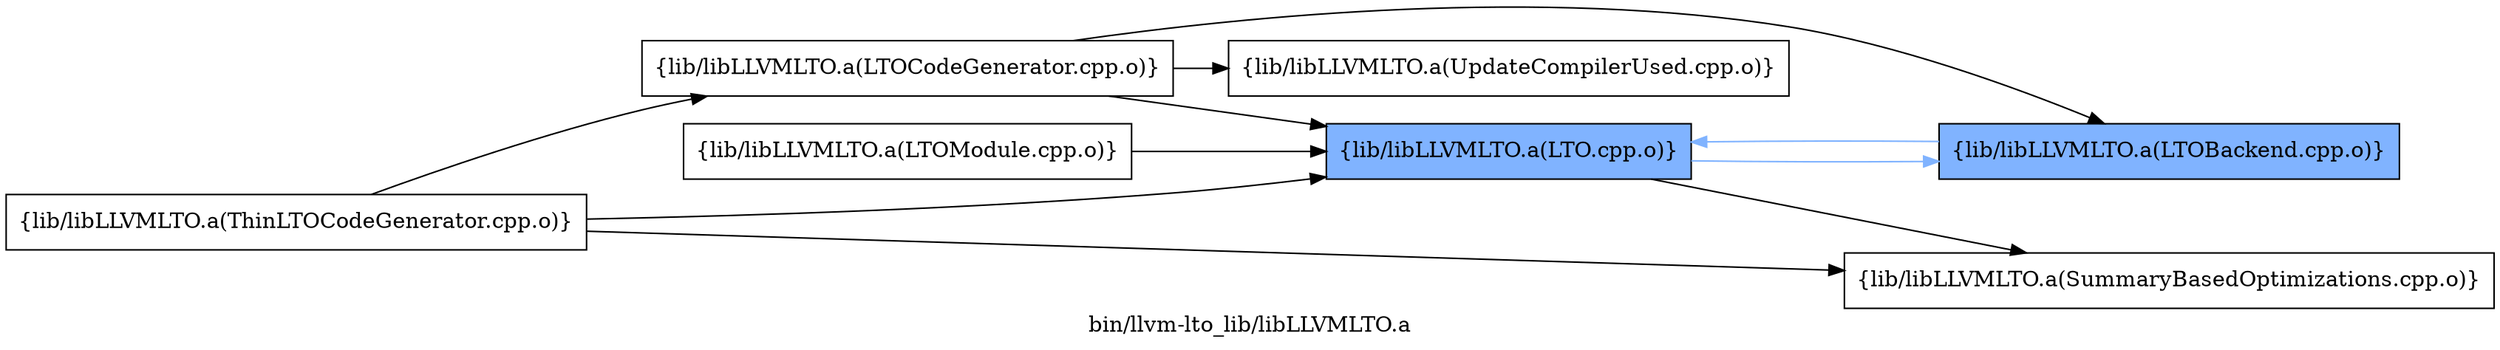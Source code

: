 digraph "bin/llvm-lto_lib/libLLVMLTO.a" {
	label="bin/llvm-lto_lib/libLLVMLTO.a";
	rankdir=LR;
	{ rank=same; Node0x55b14d5c6488;  }

	Node0x55b14d5c6488 [shape=record,shape=box,group=1,style=filled,fillcolor="0.600000 0.5 1",label="{lib/libLLVMLTO.a(LTO.cpp.o)}"];
	Node0x55b14d5c6488 -> Node0x55b14d5c48b8[color="0.600000 0.5 1"];
	Node0x55b14d5c6488 -> Node0x55b14d5c8558;
	Node0x55b14d5c5588 [shape=record,shape=box,group=0,label="{lib/libLLVMLTO.a(LTOModule.cpp.o)}"];
	Node0x55b14d5c5588 -> Node0x55b14d5c6488;
	Node0x55b14d5c8aa8 [shape=record,shape=box,group=0,label="{lib/libLLVMLTO.a(LTOCodeGenerator.cpp.o)}"];
	Node0x55b14d5c8aa8 -> Node0x55b14d5c6488;
	Node0x55b14d5c8aa8 -> Node0x55b14d5c48b8;
	Node0x55b14d5c8aa8 -> Node0x55b14d5c9228;
	Node0x55b14d5c7658 [shape=record,shape=box,group=0,label="{lib/libLLVMLTO.a(ThinLTOCodeGenerator.cpp.o)}"];
	Node0x55b14d5c7658 -> Node0x55b14d5c6488;
	Node0x55b14d5c7658 -> Node0x55b14d5c8aa8;
	Node0x55b14d5c7658 -> Node0x55b14d5c8558;
	Node0x55b14d5c48b8 [shape=record,shape=box,group=1,style=filled,fillcolor="0.600000 0.5 1",label="{lib/libLLVMLTO.a(LTOBackend.cpp.o)}"];
	Node0x55b14d5c48b8 -> Node0x55b14d5c6488[color="0.600000 0.5 1"];
	Node0x55b14d5c8558 [shape=record,shape=box,group=0,label="{lib/libLLVMLTO.a(SummaryBasedOptimizations.cpp.o)}"];
	Node0x55b14d5c9228 [shape=record,shape=box,group=0,label="{lib/libLLVMLTO.a(UpdateCompilerUsed.cpp.o)}"];
}
